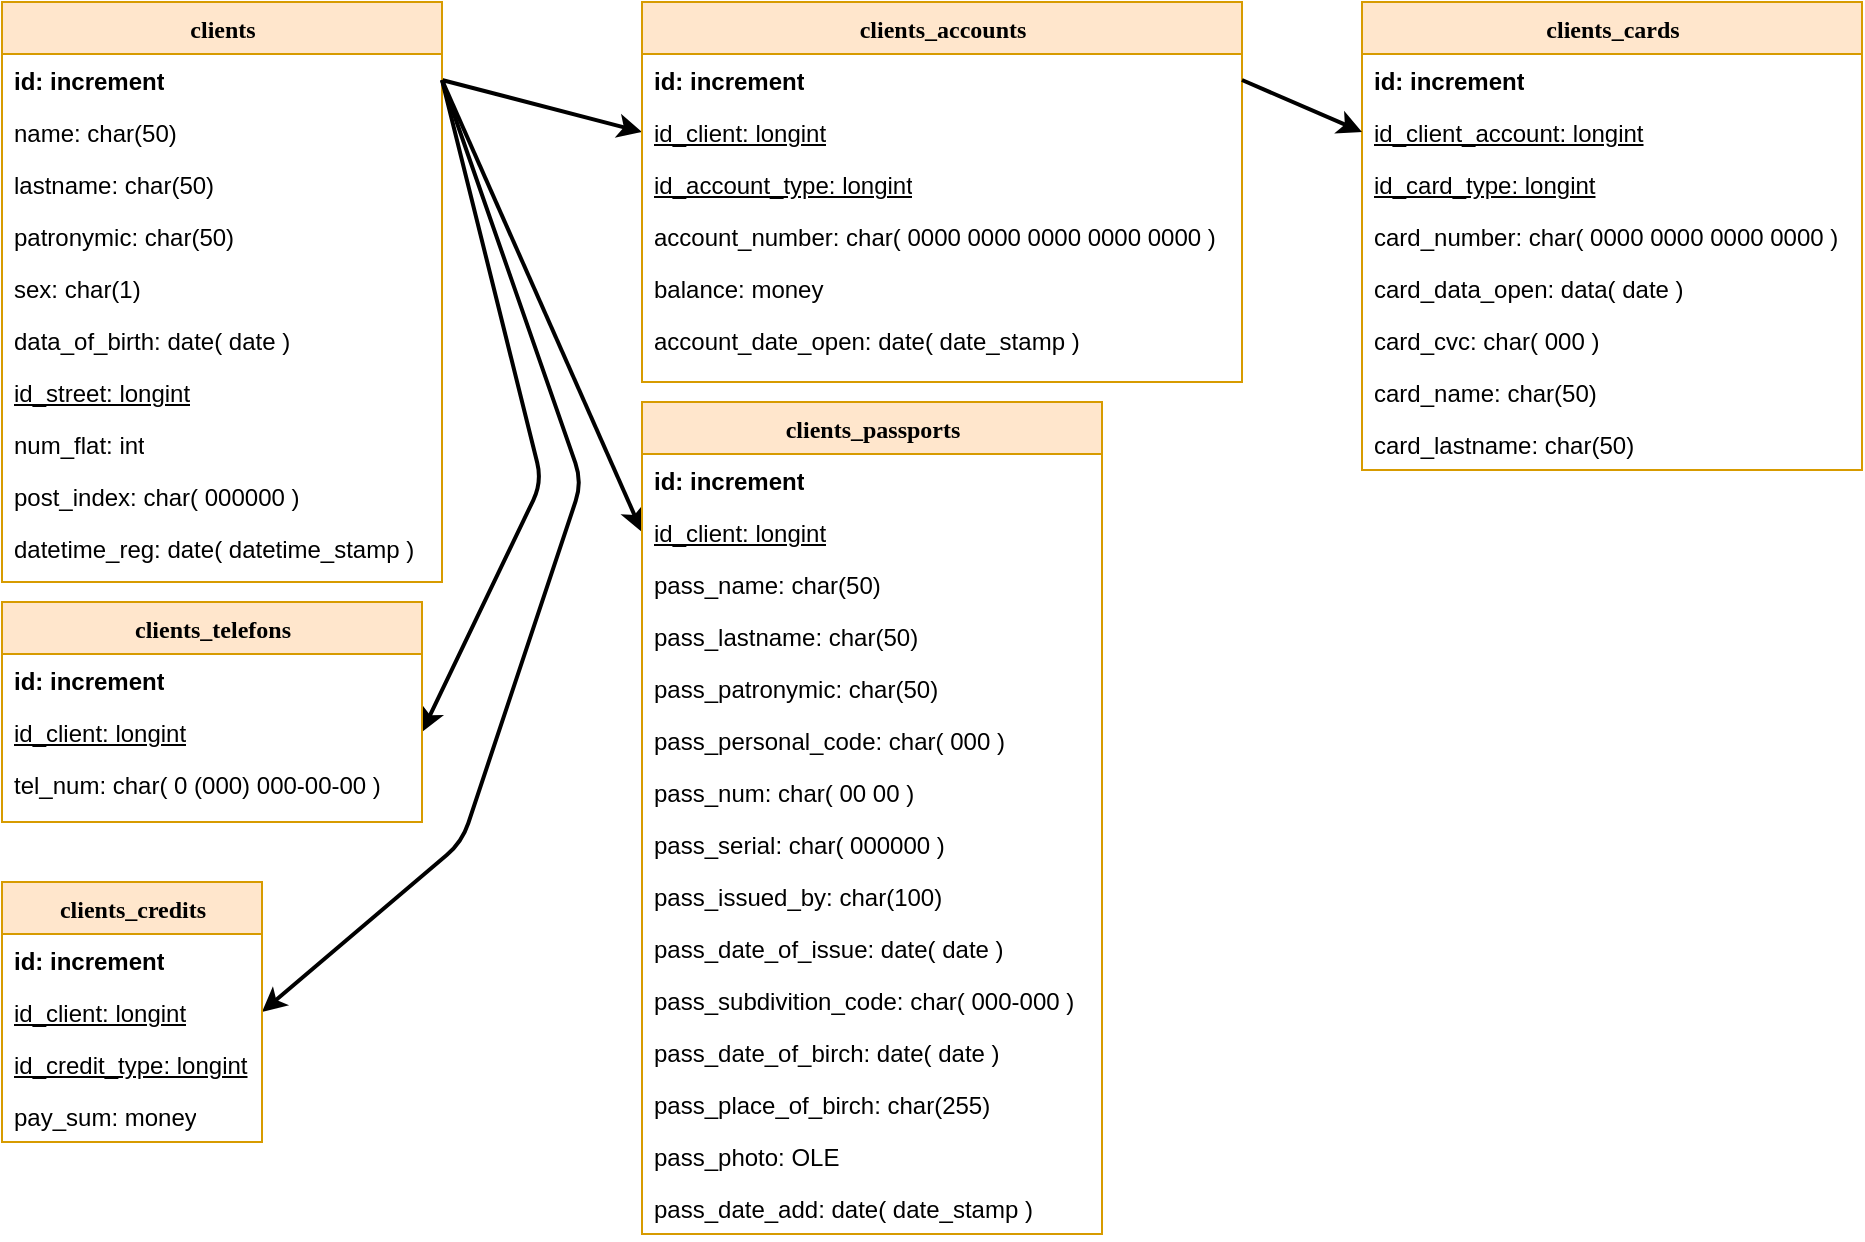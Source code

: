 <mxfile version="13.7.3" type="device" pages="5"><diagram id="i2OvS6gtvwAG95z-QkH_" name="Clients block"><mxGraphModel dx="1328" dy="807" grid="1" gridSize="10" guides="1" tooltips="1" connect="1" arrows="1" fold="0" page="1" pageScale="1" pageWidth="827" pageHeight="1169" math="0" shadow="0"><root><mxCell id="uik-xpx0CgJYkbAO3FMq-0"/><mxCell id="uik-xpx0CgJYkbAO3FMq-1" parent="uik-xpx0CgJYkbAO3FMq-0"/><mxCell id="dY3BEnkTr52ktAt-H2XV-0" value="" style="endArrow=classic;html=1;fontColor=#000000;entryX=0;entryY=0.5;entryDx=0;entryDy=0;exitX=1;exitY=0.5;exitDx=0;exitDy=0;labelBorderColor=none;spacing=2;strokeWidth=2;" edge="1" parent="uik-xpx0CgJYkbAO3FMq-1" source="uik-xpx0CgJYkbAO3FMq-40" target="uik-xpx0CgJYkbAO3FMq-4"><mxGeometry width="50" height="50" relative="1" as="geometry"><mxPoint x="-180" y="340" as="sourcePoint"/><mxPoint x="-130" y="290" as="targetPoint"/></mxGeometry></mxCell><mxCell id="dY3BEnkTr52ktAt-H2XV-1" value="" style="endArrow=classic;html=1;strokeWidth=2;fontColor=#000000;entryX=0;entryY=0.5;entryDx=0;entryDy=0;exitX=1;exitY=0.5;exitDx=0;exitDy=0;rounded=1;" edge="1" parent="uik-xpx0CgJYkbAO3FMq-1" source="uik-xpx0CgJYkbAO3FMq-40" target="uik-xpx0CgJYkbAO3FMq-20"><mxGeometry width="50" height="50" relative="1" as="geometry"><mxPoint x="-210" y="370" as="sourcePoint"/><mxPoint x="-160" y="320" as="targetPoint"/></mxGeometry></mxCell><mxCell id="uik-xpx0CgJYkbAO3FMq-39" value="clients" style="swimlane;html=1;fontStyle=1;align=center;verticalAlign=top;childLayout=stackLayout;horizontal=1;startSize=26;horizontalStack=0;resizeParent=1;resizeLast=0;collapsible=1;marginBottom=0;swimlaneFillColor=#ffffff;rounded=0;shadow=0;comic=0;labelBackgroundColor=none;strokeWidth=1;fontFamily=Verdana;fontSize=12;strokeColor=#d79b00;fillColor=#ffe6cc;fontColor=#000000;" vertex="1" parent="uik-xpx0CgJYkbAO3FMq-1"><mxGeometry x="40" y="40" width="220" height="290" as="geometry"><mxRectangle x="-150" y="40" width="100" height="26" as="alternateBounds"/></mxGeometry></mxCell><mxCell id="uik-xpx0CgJYkbAO3FMq-40" value="id: increment" style="text;html=1;strokeColor=none;fillColor=none;align=left;verticalAlign=top;spacingLeft=4;spacingRight=4;whiteSpace=wrap;overflow=hidden;rotatable=0;points=[[0,0.5],[1,0.5]];portConstraint=eastwest;fontStyle=1;fontColor=#000000;" vertex="1" parent="uik-xpx0CgJYkbAO3FMq-39"><mxGeometry y="26" width="220" height="26" as="geometry"/></mxCell><mxCell id="uik-xpx0CgJYkbAO3FMq-41" value="name: char(50)" style="text;html=1;strokeColor=none;fillColor=none;align=left;verticalAlign=top;spacingLeft=4;spacingRight=4;whiteSpace=wrap;overflow=hidden;rotatable=0;points=[[0,0.5],[1,0.5]];portConstraint=eastwest;fontColor=#000000;" vertex="1" parent="uik-xpx0CgJYkbAO3FMq-39"><mxGeometry y="52" width="220" height="26" as="geometry"/></mxCell><mxCell id="uik-xpx0CgJYkbAO3FMq-42" value="lastname: char(50)" style="text;html=1;strokeColor=none;fillColor=none;align=left;verticalAlign=top;spacingLeft=4;spacingRight=4;whiteSpace=wrap;overflow=hidden;rotatable=0;points=[[0,0.5],[1,0.5]];portConstraint=eastwest;fontColor=#000000;" vertex="1" parent="uik-xpx0CgJYkbAO3FMq-39"><mxGeometry y="78" width="220" height="26" as="geometry"/></mxCell><mxCell id="uik-xpx0CgJYkbAO3FMq-43" value="patronymic: char(50)" style="text;html=1;strokeColor=none;fillColor=none;align=left;verticalAlign=top;spacingLeft=4;spacingRight=4;whiteSpace=wrap;overflow=hidden;rotatable=0;points=[[0,0.5],[1,0.5]];portConstraint=eastwest;fontColor=#000000;" vertex="1" parent="uik-xpx0CgJYkbAO3FMq-39"><mxGeometry y="104" width="220" height="26" as="geometry"/></mxCell><mxCell id="uik-xpx0CgJYkbAO3FMq-44" value="sex: char(1)" style="text;html=1;strokeColor=none;fillColor=none;align=left;verticalAlign=top;spacingLeft=4;spacingRight=4;whiteSpace=wrap;overflow=hidden;rotatable=0;points=[[0,0.5],[1,0.5]];portConstraint=eastwest;fontColor=#000000;" vertex="1" parent="uik-xpx0CgJYkbAO3FMq-39"><mxGeometry y="130" width="220" height="26" as="geometry"/></mxCell><mxCell id="uik-xpx0CgJYkbAO3FMq-45" value="data_of_birth: date( date )" style="text;html=1;strokeColor=none;fillColor=none;align=left;verticalAlign=top;spacingLeft=4;spacingRight=4;whiteSpace=wrap;overflow=hidden;rotatable=0;points=[[0,0.5],[1,0.5]];portConstraint=eastwest;fontColor=#000000;" vertex="1" parent="uik-xpx0CgJYkbAO3FMq-39"><mxGeometry y="156" width="220" height="26" as="geometry"/></mxCell><mxCell id="uik-xpx0CgJYkbAO3FMq-46" value="id_street: longint" style="text;html=1;strokeColor=none;fillColor=none;align=left;verticalAlign=top;spacingLeft=4;spacingRight=4;whiteSpace=wrap;overflow=hidden;rotatable=0;points=[[0,0.5],[1,0.5]];portConstraint=eastwest;fontStyle=4;fontColor=#000000;" vertex="1" parent="uik-xpx0CgJYkbAO3FMq-39"><mxGeometry y="182" width="220" height="26" as="geometry"/></mxCell><mxCell id="uik-xpx0CgJYkbAO3FMq-47" value="num_flat: int" style="text;html=1;strokeColor=none;fillColor=none;align=left;verticalAlign=top;spacingLeft=4;spacingRight=4;whiteSpace=wrap;overflow=hidden;rotatable=0;points=[[0,0.5],[1,0.5]];portConstraint=eastwest;fontColor=#000000;" vertex="1" parent="uik-xpx0CgJYkbAO3FMq-39"><mxGeometry y="208" width="220" height="26" as="geometry"/></mxCell><mxCell id="uik-xpx0CgJYkbAO3FMq-48" value="post_index: char( 000000 )" style="text;html=1;strokeColor=none;fillColor=none;align=left;verticalAlign=top;spacingLeft=4;spacingRight=4;whiteSpace=wrap;overflow=hidden;rotatable=0;points=[[0,0.5],[1,0.5]];portConstraint=eastwest;fontColor=#000000;" vertex="1" parent="uik-xpx0CgJYkbAO3FMq-39"><mxGeometry y="234" width="220" height="26" as="geometry"/></mxCell><mxCell id="uik-xpx0CgJYkbAO3FMq-49" value="datetime_reg: date( datetime_stamp )" style="text;html=1;strokeColor=none;fillColor=none;align=left;verticalAlign=top;spacingLeft=4;spacingRight=4;whiteSpace=wrap;overflow=hidden;rotatable=0;points=[[0,0.5],[1,0.5]];portConstraint=eastwest;fontColor=#000000;" vertex="1" parent="uik-xpx0CgJYkbAO3FMq-39"><mxGeometry y="260" width="220" height="30" as="geometry"/></mxCell><mxCell id="dY3BEnkTr52ktAt-H2XV-2" value="" style="endArrow=classic;html=1;strokeWidth=2;fontColor=#000000;entryX=1;entryY=0.5;entryDx=0;entryDy=0;exitX=1;exitY=0.5;exitDx=0;exitDy=0;rounded=1;" edge="1" parent="uik-xpx0CgJYkbAO3FMq-1" source="uik-xpx0CgJYkbAO3FMq-40" target="uik-xpx0CgJYkbAO3FMq-36"><mxGeometry width="50" height="50" relative="1" as="geometry"><mxPoint x="270" y="89" as="sourcePoint"/><mxPoint x="490" y="315" as="targetPoint"/><Array as="points"><mxPoint x="330" y="280"/><mxPoint x="270" y="460"/></Array></mxGeometry></mxCell><mxCell id="dY3BEnkTr52ktAt-H2XV-3" value="" style="endArrow=classic;html=1;strokeWidth=2;fontColor=#000000;entryX=1;entryY=0.5;entryDx=0;entryDy=0;exitX=1;exitY=0.5;exitDx=0;exitDy=0;rounded=1;" edge="1" parent="uik-xpx0CgJYkbAO3FMq-1" source="uik-xpx0CgJYkbAO3FMq-40" target="uik-xpx0CgJYkbAO3FMq-52"><mxGeometry width="50" height="50" relative="1" as="geometry"><mxPoint x="270" y="89" as="sourcePoint"/><mxPoint x="490" y="755" as="targetPoint"/><Array as="points"><mxPoint x="310" y="280"/></Array></mxGeometry></mxCell><mxCell id="uik-xpx0CgJYkbAO3FMq-50" value="clients_telefons" style="swimlane;html=1;fontStyle=1;align=center;verticalAlign=top;childLayout=stackLayout;horizontal=1;startSize=26;horizontalStack=0;resizeParent=1;resizeLast=0;collapsible=1;marginBottom=0;swimlaneFillColor=#ffffff;rounded=0;shadow=0;comic=0;labelBackgroundColor=none;strokeWidth=1;fillColor=#ffe6cc;fontFamily=Verdana;fontSize=12;strokeColor=#d79b00;fontColor=#000000;" vertex="1" parent="uik-xpx0CgJYkbAO3FMq-1"><mxGeometry x="40" y="340" width="210" height="110" as="geometry"><mxRectangle x="-150" y="40" width="100" height="26" as="alternateBounds"/></mxGeometry></mxCell><mxCell id="uik-xpx0CgJYkbAO3FMq-51" value="id: increment" style="text;html=1;strokeColor=none;fillColor=none;align=left;verticalAlign=top;spacingLeft=4;spacingRight=4;whiteSpace=wrap;overflow=hidden;rotatable=0;points=[[0,0.5],[1,0.5]];portConstraint=eastwest;fontStyle=1;fontColor=#000000;" vertex="1" parent="uik-xpx0CgJYkbAO3FMq-50"><mxGeometry y="26" width="210" height="26" as="geometry"/></mxCell><mxCell id="uik-xpx0CgJYkbAO3FMq-52" value="id_client: longint" style="text;html=1;strokeColor=none;fillColor=none;align=left;verticalAlign=top;spacingLeft=4;spacingRight=4;whiteSpace=wrap;overflow=hidden;rotatable=0;points=[[0,0.5],[1,0.5]];portConstraint=eastwest;fontStyle=4;fontColor=#000000;" vertex="1" parent="uik-xpx0CgJYkbAO3FMq-50"><mxGeometry y="52" width="210" height="26" as="geometry"/></mxCell><mxCell id="uik-xpx0CgJYkbAO3FMq-53" value="tel_num: char( 0 (000) 000-00-00 )" style="text;html=1;strokeColor=none;fillColor=none;align=left;verticalAlign=top;spacingLeft=4;spacingRight=4;whiteSpace=wrap;overflow=hidden;rotatable=0;points=[[0,0.5],[1,0.5]];portConstraint=eastwest;fontColor=#000000;" vertex="1" parent="uik-xpx0CgJYkbAO3FMq-50"><mxGeometry y="78" width="210" height="26" as="geometry"/></mxCell><mxCell id="uik-xpx0CgJYkbAO3FMq-34" value="clients_credits" style="swimlane;html=1;fontStyle=1;align=center;verticalAlign=top;childLayout=stackLayout;horizontal=1;startSize=26;horizontalStack=0;resizeParent=1;resizeLast=0;collapsible=1;marginBottom=0;swimlaneFillColor=#ffffff;rounded=0;shadow=0;comic=0;labelBackgroundColor=none;strokeWidth=1;fillColor=#ffe6cc;fontFamily=Verdana;fontSize=12;strokeColor=#d79b00;fontColor=#000000;" vertex="1" parent="uik-xpx0CgJYkbAO3FMq-1"><mxGeometry x="40" y="480" width="130" height="130" as="geometry"><mxRectangle x="-150" y="40" width="100" height="26" as="alternateBounds"/></mxGeometry></mxCell><mxCell id="uik-xpx0CgJYkbAO3FMq-35" value="id: increment" style="text;html=1;strokeColor=none;fillColor=none;align=left;verticalAlign=top;spacingLeft=4;spacingRight=4;whiteSpace=wrap;overflow=hidden;rotatable=0;points=[[0,0.5],[1,0.5]];portConstraint=eastwest;fontStyle=1;fontColor=#000000;" vertex="1" parent="uik-xpx0CgJYkbAO3FMq-34"><mxGeometry y="26" width="130" height="26" as="geometry"/></mxCell><mxCell id="uik-xpx0CgJYkbAO3FMq-36" value="id_client: longint" style="text;html=1;strokeColor=none;fillColor=none;align=left;verticalAlign=top;spacingLeft=4;spacingRight=4;whiteSpace=wrap;overflow=hidden;rotatable=0;points=[[0,0.5],[1,0.5]];portConstraint=eastwest;fontStyle=4;fontColor=#000000;" vertex="1" parent="uik-xpx0CgJYkbAO3FMq-34"><mxGeometry y="52" width="130" height="26" as="geometry"/></mxCell><mxCell id="uik-xpx0CgJYkbAO3FMq-37" value="id_credit_type: longint" style="text;html=1;strokeColor=none;fillColor=none;align=left;verticalAlign=top;spacingLeft=4;spacingRight=4;whiteSpace=wrap;overflow=hidden;rotatable=0;points=[[0,0.5],[1,0.5]];portConstraint=eastwest;fontStyle=4;fontColor=#000000;" vertex="1" parent="uik-xpx0CgJYkbAO3FMq-34"><mxGeometry y="78" width="130" height="26" as="geometry"/></mxCell><mxCell id="uik-xpx0CgJYkbAO3FMq-38" value="pay_sum: money" style="text;html=1;strokeColor=none;fillColor=none;align=left;verticalAlign=top;spacingLeft=4;spacingRight=4;whiteSpace=wrap;overflow=hidden;rotatable=0;points=[[0,0.5],[1,0.5]];portConstraint=eastwest;fontColor=#000000;" vertex="1" parent="uik-xpx0CgJYkbAO3FMq-34"><mxGeometry y="104" width="130" height="26" as="geometry"/></mxCell><mxCell id="uik-xpx0CgJYkbAO3FMq-18" value="clients_passports" style="swimlane;html=1;fontStyle=1;align=center;verticalAlign=top;childLayout=stackLayout;horizontal=1;startSize=26;horizontalStack=0;resizeParent=1;resizeLast=0;collapsible=1;marginBottom=0;swimlaneFillColor=#ffffff;rounded=0;shadow=0;comic=0;labelBackgroundColor=none;strokeWidth=1;fillColor=#ffe6cc;fontFamily=Verdana;fontSize=12;strokeColor=#d79b00;fontColor=#000000;" vertex="1" parent="uik-xpx0CgJYkbAO3FMq-1"><mxGeometry x="360" y="240" width="230" height="416" as="geometry"><mxRectangle x="-150" y="40" width="100" height="26" as="alternateBounds"/></mxGeometry></mxCell><mxCell id="uik-xpx0CgJYkbAO3FMq-19" value="id: increment" style="text;html=1;strokeColor=none;fillColor=none;align=left;verticalAlign=top;spacingLeft=4;spacingRight=4;whiteSpace=wrap;overflow=hidden;rotatable=0;points=[[0,0.5],[1,0.5]];portConstraint=eastwest;fontStyle=1;fontColor=#000000;" vertex="1" parent="uik-xpx0CgJYkbAO3FMq-18"><mxGeometry y="26" width="230" height="26" as="geometry"/></mxCell><mxCell id="uik-xpx0CgJYkbAO3FMq-20" value="id_client: longint" style="text;html=1;strokeColor=none;fillColor=none;align=left;verticalAlign=top;spacingLeft=4;spacingRight=4;whiteSpace=wrap;overflow=hidden;rotatable=0;points=[[0,0.5],[1,0.5]];portConstraint=eastwest;fontStyle=4;fontColor=#000000;" vertex="1" parent="uik-xpx0CgJYkbAO3FMq-18"><mxGeometry y="52" width="230" height="26" as="geometry"/></mxCell><mxCell id="uik-xpx0CgJYkbAO3FMq-21" value="pass_name: char(50)" style="text;html=1;strokeColor=none;fillColor=none;align=left;verticalAlign=top;spacingLeft=4;spacingRight=4;whiteSpace=wrap;overflow=hidden;rotatable=0;points=[[0,0.5],[1,0.5]];portConstraint=eastwest;fontColor=#000000;" vertex="1" parent="uik-xpx0CgJYkbAO3FMq-18"><mxGeometry y="78" width="230" height="26" as="geometry"/></mxCell><mxCell id="uik-xpx0CgJYkbAO3FMq-22" value="pass_lastname: char(50)" style="text;html=1;strokeColor=none;fillColor=none;align=left;verticalAlign=top;spacingLeft=4;spacingRight=4;whiteSpace=wrap;overflow=hidden;rotatable=0;points=[[0,0.5],[1,0.5]];portConstraint=eastwest;fontColor=#000000;" vertex="1" parent="uik-xpx0CgJYkbAO3FMq-18"><mxGeometry y="104" width="230" height="26" as="geometry"/></mxCell><mxCell id="uik-xpx0CgJYkbAO3FMq-23" value="pass_patronymic: char(50)" style="text;html=1;strokeColor=none;fillColor=none;align=left;verticalAlign=top;spacingLeft=4;spacingRight=4;whiteSpace=wrap;overflow=hidden;rotatable=0;points=[[0,0.5],[1,0.5]];portConstraint=eastwest;fontColor=#000000;" vertex="1" parent="uik-xpx0CgJYkbAO3FMq-18"><mxGeometry y="130" width="230" height="26" as="geometry"/></mxCell><mxCell id="uik-xpx0CgJYkbAO3FMq-24" value="pass_personal_code: char( 000 )" style="text;html=1;strokeColor=none;fillColor=none;align=left;verticalAlign=top;spacingLeft=4;spacingRight=4;whiteSpace=wrap;overflow=hidden;rotatable=0;points=[[0,0.5],[1,0.5]];portConstraint=eastwest;fontColor=#000000;" vertex="1" parent="uik-xpx0CgJYkbAO3FMq-18"><mxGeometry y="156" width="230" height="26" as="geometry"/></mxCell><mxCell id="uik-xpx0CgJYkbAO3FMq-25" value="pass_num: char( 00 00 )" style="text;html=1;strokeColor=none;fillColor=none;align=left;verticalAlign=top;spacingLeft=4;spacingRight=4;whiteSpace=wrap;overflow=hidden;rotatable=0;points=[[0,0.5],[1,0.5]];portConstraint=eastwest;fontColor=#000000;" vertex="1" parent="uik-xpx0CgJYkbAO3FMq-18"><mxGeometry y="182" width="230" height="26" as="geometry"/></mxCell><mxCell id="uik-xpx0CgJYkbAO3FMq-26" value="pass_serial: char( 000000 )" style="text;html=1;strokeColor=none;fillColor=none;align=left;verticalAlign=top;spacingLeft=4;spacingRight=4;whiteSpace=wrap;overflow=hidden;rotatable=0;points=[[0,0.5],[1,0.5]];portConstraint=eastwest;fontColor=#000000;" vertex="1" parent="uik-xpx0CgJYkbAO3FMq-18"><mxGeometry y="208" width="230" height="26" as="geometry"/></mxCell><mxCell id="uik-xpx0CgJYkbAO3FMq-27" value="pass_issued_by: char(100)" style="text;html=1;strokeColor=none;fillColor=none;align=left;verticalAlign=top;spacingLeft=4;spacingRight=4;whiteSpace=wrap;overflow=hidden;rotatable=0;points=[[0,0.5],[1,0.5]];portConstraint=eastwest;fontColor=#000000;" vertex="1" parent="uik-xpx0CgJYkbAO3FMq-18"><mxGeometry y="234" width="230" height="26" as="geometry"/></mxCell><mxCell id="uik-xpx0CgJYkbAO3FMq-28" value="&lt;div&gt;pass_date_of_issue: date( date )&lt;/div&gt;&lt;div&gt;&lt;br&gt;&lt;/div&gt;" style="text;html=1;strokeColor=none;fillColor=none;align=left;verticalAlign=top;spacingLeft=4;spacingRight=4;whiteSpace=wrap;overflow=hidden;rotatable=0;points=[[0,0.5],[1,0.5]];portConstraint=eastwest;fontColor=#000000;" vertex="1" parent="uik-xpx0CgJYkbAO3FMq-18"><mxGeometry y="260" width="230" height="26" as="geometry"/></mxCell><mxCell id="uik-xpx0CgJYkbAO3FMq-29" value="&lt;div&gt;pass_subdivition_code: char( 000-000 )&lt;/div&gt;&lt;div&gt;&lt;br&gt;&lt;/div&gt;" style="text;html=1;strokeColor=none;fillColor=none;align=left;verticalAlign=top;spacingLeft=4;spacingRight=4;whiteSpace=wrap;overflow=hidden;rotatable=0;points=[[0,0.5],[1,0.5]];portConstraint=eastwest;fontColor=#000000;" vertex="1" parent="uik-xpx0CgJYkbAO3FMq-18"><mxGeometry y="286" width="230" height="26" as="geometry"/></mxCell><mxCell id="uik-xpx0CgJYkbAO3FMq-30" value="&lt;div&gt;pass_date_of_birch: date( date )&lt;/div&gt;&lt;div&gt;&lt;br&gt;&lt;/div&gt;" style="text;html=1;strokeColor=none;fillColor=none;align=left;verticalAlign=top;spacingLeft=4;spacingRight=4;whiteSpace=wrap;overflow=hidden;rotatable=0;points=[[0,0.5],[1,0.5]];portConstraint=eastwest;fontColor=#000000;" vertex="1" parent="uik-xpx0CgJYkbAO3FMq-18"><mxGeometry y="312" width="230" height="26" as="geometry"/></mxCell><mxCell id="uik-xpx0CgJYkbAO3FMq-31" value="&lt;div&gt;pass_place_of_birch: char(255)&lt;/div&gt;&lt;div&gt;&lt;br&gt;&lt;/div&gt;" style="text;html=1;strokeColor=none;fillColor=none;align=left;verticalAlign=top;spacingLeft=4;spacingRight=4;whiteSpace=wrap;overflow=hidden;rotatable=0;points=[[0,0.5],[1,0.5]];portConstraint=eastwest;fontColor=#000000;" vertex="1" parent="uik-xpx0CgJYkbAO3FMq-18"><mxGeometry y="338" width="230" height="26" as="geometry"/></mxCell><mxCell id="uik-xpx0CgJYkbAO3FMq-32" value="&lt;div&gt;&lt;div&gt;pass_photo: OLE&lt;/div&gt;&lt;/div&gt;&lt;div&gt;&lt;br&gt;&lt;/div&gt;" style="text;html=1;strokeColor=none;fillColor=none;align=left;verticalAlign=top;spacingLeft=4;spacingRight=4;whiteSpace=wrap;overflow=hidden;rotatable=0;points=[[0,0.5],[1,0.5]];portConstraint=eastwest;fontColor=#000000;" vertex="1" parent="uik-xpx0CgJYkbAO3FMq-18"><mxGeometry y="364" width="230" height="26" as="geometry"/></mxCell><mxCell id="uik-xpx0CgJYkbAO3FMq-33" value="&lt;div&gt;pass_date_add: date( date_stamp )&lt;br&gt;&lt;/div&gt;" style="text;html=1;strokeColor=none;fillColor=none;align=left;verticalAlign=top;spacingLeft=4;spacingRight=4;whiteSpace=wrap;overflow=hidden;rotatable=0;points=[[0,0.5],[1,0.5]];portConstraint=eastwest;fontColor=#000000;" vertex="1" parent="uik-xpx0CgJYkbAO3FMq-18"><mxGeometry y="390" width="230" height="26" as="geometry"/></mxCell><mxCell id="uik-xpx0CgJYkbAO3FMq-2" value="clients_accounts" style="swimlane;html=1;fontStyle=1;align=center;verticalAlign=top;childLayout=stackLayout;horizontal=1;startSize=26;horizontalStack=0;resizeParent=1;resizeLast=0;collapsible=1;marginBottom=0;swimlaneFillColor=#ffffff;rounded=0;shadow=0;comic=0;labelBackgroundColor=none;strokeWidth=1;fillColor=#ffe6cc;fontFamily=Verdana;fontSize=12;strokeColor=#d79b00;fontColor=#000000;" vertex="1" parent="uik-xpx0CgJYkbAO3FMq-1"><mxGeometry x="360" y="40" width="300" height="190" as="geometry"><mxRectangle x="-150" y="40" width="100" height="26" as="alternateBounds"/></mxGeometry></mxCell><mxCell id="uik-xpx0CgJYkbAO3FMq-3" value="id: increment" style="text;html=1;strokeColor=none;fillColor=none;align=left;verticalAlign=top;spacingLeft=4;spacingRight=4;whiteSpace=wrap;overflow=hidden;rotatable=0;points=[[0,0.5],[1,0.5]];portConstraint=eastwest;fontStyle=1;fontColor=#000000;" vertex="1" parent="uik-xpx0CgJYkbAO3FMq-2"><mxGeometry y="26" width="300" height="26" as="geometry"/></mxCell><mxCell id="uik-xpx0CgJYkbAO3FMq-4" value="id_client: longint" style="text;html=1;strokeColor=none;fillColor=none;align=left;verticalAlign=top;spacingLeft=4;spacingRight=4;whiteSpace=wrap;overflow=hidden;rotatable=0;points=[[0,0.5],[1,0.5]];portConstraint=eastwest;fontStyle=4;fontColor=#000000;" vertex="1" parent="uik-xpx0CgJYkbAO3FMq-2"><mxGeometry y="52" width="300" height="26" as="geometry"/></mxCell><mxCell id="uik-xpx0CgJYkbAO3FMq-5" value="id_account_type: longint" style="text;html=1;strokeColor=none;fillColor=none;align=left;verticalAlign=top;spacingLeft=4;spacingRight=4;whiteSpace=wrap;overflow=hidden;rotatable=0;points=[[0,0.5],[1,0.5]];portConstraint=eastwest;fontStyle=4;fontColor=#000000;" vertex="1" parent="uik-xpx0CgJYkbAO3FMq-2"><mxGeometry y="78" width="300" height="26" as="geometry"/></mxCell><mxCell id="uik-xpx0CgJYkbAO3FMq-6" value="account_number: char( 0000 0000 0000 0000 0000 )" style="text;html=1;strokeColor=none;fillColor=none;align=left;verticalAlign=top;spacingLeft=4;spacingRight=4;whiteSpace=wrap;overflow=hidden;rotatable=0;points=[[0,0.5],[1,0.5]];portConstraint=eastwest;fontColor=#000000;" vertex="1" parent="uik-xpx0CgJYkbAO3FMq-2"><mxGeometry y="104" width="300" height="26" as="geometry"/></mxCell><mxCell id="uik-xpx0CgJYkbAO3FMq-7" value="balance: money" style="text;html=1;strokeColor=none;fillColor=none;align=left;verticalAlign=top;spacingLeft=4;spacingRight=4;whiteSpace=wrap;overflow=hidden;rotatable=0;points=[[0,0.5],[1,0.5]];portConstraint=eastwest;fontColor=#000000;" vertex="1" parent="uik-xpx0CgJYkbAO3FMq-2"><mxGeometry y="130" width="300" height="26" as="geometry"/></mxCell><mxCell id="uik-xpx0CgJYkbAO3FMq-8" value="account_date_open: date( date_stamp )" style="text;html=1;strokeColor=none;fillColor=none;align=left;verticalAlign=top;spacingLeft=4;spacingRight=4;whiteSpace=wrap;overflow=hidden;rotatable=0;points=[[0,0.5],[1,0.5]];portConstraint=eastwest;fontColor=#000000;" vertex="1" parent="uik-xpx0CgJYkbAO3FMq-2"><mxGeometry y="156" width="300" height="26" as="geometry"/></mxCell><mxCell id="uik-xpx0CgJYkbAO3FMq-9" value="clients_cards" style="swimlane;html=1;fontStyle=1;align=center;verticalAlign=top;childLayout=stackLayout;horizontal=1;startSize=26;horizontalStack=0;resizeParent=1;resizeLast=0;collapsible=1;marginBottom=0;swimlaneFillColor=#ffffff;rounded=0;shadow=0;comic=0;labelBackgroundColor=none;strokeWidth=1;fillColor=#ffe6cc;fontFamily=Verdana;fontSize=12;strokeColor=#d79b00;fontColor=#000000;" vertex="1" parent="uik-xpx0CgJYkbAO3FMq-1"><mxGeometry x="720" y="40" width="250" height="234" as="geometry"><mxRectangle x="-150" y="40" width="100" height="26" as="alternateBounds"/></mxGeometry></mxCell><mxCell id="uik-xpx0CgJYkbAO3FMq-10" value="id: increment" style="text;html=1;strokeColor=none;fillColor=none;align=left;verticalAlign=top;spacingLeft=4;spacingRight=4;whiteSpace=wrap;overflow=hidden;rotatable=0;points=[[0,0.5],[1,0.5]];portConstraint=eastwest;fontStyle=1;fontColor=#000000;" vertex="1" parent="uik-xpx0CgJYkbAO3FMq-9"><mxGeometry y="26" width="250" height="26" as="geometry"/></mxCell><mxCell id="uik-xpx0CgJYkbAO3FMq-11" value="id_client_account: longint" style="text;html=1;strokeColor=none;fillColor=none;align=left;verticalAlign=top;spacingLeft=4;spacingRight=4;whiteSpace=wrap;overflow=hidden;rotatable=0;points=[[0,0.5],[1,0.5]];portConstraint=eastwest;fontStyle=4;fontColor=#000000;" vertex="1" parent="uik-xpx0CgJYkbAO3FMq-9"><mxGeometry y="52" width="250" height="26" as="geometry"/></mxCell><mxCell id="uik-xpx0CgJYkbAO3FMq-12" value="id_card_type: longint" style="text;html=1;strokeColor=none;fillColor=none;align=left;verticalAlign=top;spacingLeft=4;spacingRight=4;whiteSpace=wrap;overflow=hidden;rotatable=0;points=[[0,0.5],[1,0.5]];portConstraint=eastwest;fontStyle=4;fontColor=#000000;" vertex="1" parent="uik-xpx0CgJYkbAO3FMq-9"><mxGeometry y="78" width="250" height="26" as="geometry"/></mxCell><mxCell id="uik-xpx0CgJYkbAO3FMq-13" value="card_number: char( 0000 0000 0000 0000 )" style="text;html=1;strokeColor=none;fillColor=none;align=left;verticalAlign=top;spacingLeft=4;spacingRight=4;whiteSpace=wrap;overflow=hidden;rotatable=0;points=[[0,0.5],[1,0.5]];portConstraint=eastwest;fontColor=#000000;" vertex="1" parent="uik-xpx0CgJYkbAO3FMq-9"><mxGeometry y="104" width="250" height="26" as="geometry"/></mxCell><mxCell id="uik-xpx0CgJYkbAO3FMq-14" value="card_data_open: data( date )" style="text;html=1;strokeColor=none;fillColor=none;align=left;verticalAlign=top;spacingLeft=4;spacingRight=4;whiteSpace=wrap;overflow=hidden;rotatable=0;points=[[0,0.5],[1,0.5]];portConstraint=eastwest;fontColor=#000000;" vertex="1" parent="uik-xpx0CgJYkbAO3FMq-9"><mxGeometry y="130" width="250" height="26" as="geometry"/></mxCell><mxCell id="uik-xpx0CgJYkbAO3FMq-15" value="card_cvc: char( 000 )" style="text;html=1;strokeColor=none;fillColor=none;align=left;verticalAlign=top;spacingLeft=4;spacingRight=4;whiteSpace=wrap;overflow=hidden;rotatable=0;points=[[0,0.5],[1,0.5]];portConstraint=eastwest;fontColor=#000000;" vertex="1" parent="uik-xpx0CgJYkbAO3FMq-9"><mxGeometry y="156" width="250" height="26" as="geometry"/></mxCell><mxCell id="uik-xpx0CgJYkbAO3FMq-16" value="card_name: char(50)" style="text;html=1;strokeColor=none;fillColor=none;align=left;verticalAlign=top;spacingLeft=4;spacingRight=4;whiteSpace=wrap;overflow=hidden;rotatable=0;points=[[0,0.5],[1,0.5]];portConstraint=eastwest;fontColor=#000000;" vertex="1" parent="uik-xpx0CgJYkbAO3FMq-9"><mxGeometry y="182" width="250" height="26" as="geometry"/></mxCell><mxCell id="uik-xpx0CgJYkbAO3FMq-17" value="card_lastname: char(50)" style="text;html=1;strokeColor=none;fillColor=none;align=left;verticalAlign=top;spacingLeft=4;spacingRight=4;whiteSpace=wrap;overflow=hidden;rotatable=0;points=[[0,0.5],[1,0.5]];portConstraint=eastwest;fontColor=#000000;" vertex="1" parent="uik-xpx0CgJYkbAO3FMq-9"><mxGeometry y="208" width="250" height="26" as="geometry"/></mxCell><mxCell id="dY3BEnkTr52ktAt-H2XV-5" value="" style="endArrow=classic;html=1;fontColor=#000000;entryX=0;entryY=0.5;entryDx=0;entryDy=0;exitX=1;exitY=0.5;exitDx=0;exitDy=0;labelBorderColor=none;spacing=2;strokeWidth=2;" edge="1" parent="uik-xpx0CgJYkbAO3FMq-1" source="uik-xpx0CgJYkbAO3FMq-3" target="uik-xpx0CgJYkbAO3FMq-11"><mxGeometry width="50" height="50" relative="1" as="geometry"><mxPoint x="740" y="382" as="sourcePoint"/><mxPoint x="840" y="408" as="targetPoint"/></mxGeometry></mxCell></root></mxGraphModel></diagram><diagram id="1OaVwGe-mmD6gp9uPVBN" name="Workers block"><mxGraphModel dx="1328" dy="807" grid="1" gridSize="10" guides="1" tooltips="1" connect="1" arrows="1" fold="1" page="1" pageScale="1" pageWidth="827" pageHeight="1169" math="0" shadow="0"><root><mxCell id="GBMU0FBt8gqFtfjEOCp8-0"/><mxCell id="GBMU0FBt8gqFtfjEOCp8-1" parent="GBMU0FBt8gqFtfjEOCp8-0"/><mxCell id="GBMU0FBt8gqFtfjEOCp8-2" value="workers" style="swimlane;html=1;fontStyle=1;align=center;verticalAlign=top;childLayout=stackLayout;horizontal=1;startSize=26;horizontalStack=0;resizeParent=1;resizeLast=0;collapsible=1;marginBottom=0;swimlaneFillColor=#ffffff;rounded=0;shadow=0;comic=0;labelBackgroundColor=none;strokeWidth=1;fillColor=#f8cecc;fontFamily=Verdana;fontSize=12;strokeColor=#b85450;fontColor=#000000;" parent="GBMU0FBt8gqFtfjEOCp8-1" vertex="1"><mxGeometry x="40" y="40" width="220" height="290" as="geometry"><mxRectangle x="-150" y="40" width="100" height="26" as="alternateBounds"/></mxGeometry></mxCell><mxCell id="GBMU0FBt8gqFtfjEOCp8-3" value="id: increment" style="text;html=1;strokeColor=none;fillColor=none;align=left;verticalAlign=top;spacingLeft=4;spacingRight=4;whiteSpace=wrap;overflow=hidden;rotatable=0;points=[[0,0.5],[1,0.5]];portConstraint=eastwest;fontStyle=1;fontColor=#000000;" parent="GBMU0FBt8gqFtfjEOCp8-2" vertex="1"><mxGeometry y="26" width="220" height="26" as="geometry"/></mxCell><mxCell id="GBMU0FBt8gqFtfjEOCp8-4" value="name: char(50)" style="text;html=1;strokeColor=none;fillColor=none;align=left;verticalAlign=top;spacingLeft=4;spacingRight=4;whiteSpace=wrap;overflow=hidden;rotatable=0;points=[[0,0.5],[1,0.5]];portConstraint=eastwest;fontColor=#000000;" parent="GBMU0FBt8gqFtfjEOCp8-2" vertex="1"><mxGeometry y="52" width="220" height="26" as="geometry"/></mxCell><mxCell id="GBMU0FBt8gqFtfjEOCp8-5" value="lastname: char(50)" style="text;html=1;strokeColor=none;fillColor=none;align=left;verticalAlign=top;spacingLeft=4;spacingRight=4;whiteSpace=wrap;overflow=hidden;rotatable=0;points=[[0,0.5],[1,0.5]];portConstraint=eastwest;fontColor=#000000;" parent="GBMU0FBt8gqFtfjEOCp8-2" vertex="1"><mxGeometry y="78" width="220" height="26" as="geometry"/></mxCell><mxCell id="GBMU0FBt8gqFtfjEOCp8-6" value="patronymic: char(50)" style="text;html=1;strokeColor=none;fillColor=none;align=left;verticalAlign=top;spacingLeft=4;spacingRight=4;whiteSpace=wrap;overflow=hidden;rotatable=0;points=[[0,0.5],[1,0.5]];portConstraint=eastwest;fontColor=#000000;" parent="GBMU0FBt8gqFtfjEOCp8-2" vertex="1"><mxGeometry y="104" width="220" height="26" as="geometry"/></mxCell><mxCell id="GBMU0FBt8gqFtfjEOCp8-7" value="sex: char(1)" style="text;html=1;strokeColor=none;fillColor=none;align=left;verticalAlign=top;spacingLeft=4;spacingRight=4;whiteSpace=wrap;overflow=hidden;rotatable=0;points=[[0,0.5],[1,0.5]];portConstraint=eastwest;fontColor=#000000;" parent="GBMU0FBt8gqFtfjEOCp8-2" vertex="1"><mxGeometry y="130" width="220" height="26" as="geometry"/></mxCell><mxCell id="GBMU0FBt8gqFtfjEOCp8-8" value="data_of_birth: date( date )" style="text;html=1;strokeColor=none;fillColor=none;align=left;verticalAlign=top;spacingLeft=4;spacingRight=4;whiteSpace=wrap;overflow=hidden;rotatable=0;points=[[0,0.5],[1,0.5]];portConstraint=eastwest;fontColor=#000000;" parent="GBMU0FBt8gqFtfjEOCp8-2" vertex="1"><mxGeometry y="156" width="220" height="26" as="geometry"/></mxCell><mxCell id="GBMU0FBt8gqFtfjEOCp8-9" value="id_street: longint" style="text;html=1;strokeColor=none;fillColor=none;align=left;verticalAlign=top;spacingLeft=4;spacingRight=4;whiteSpace=wrap;overflow=hidden;rotatable=0;points=[[0,0.5],[1,0.5]];portConstraint=eastwest;fontStyle=4;fontColor=#000000;" parent="GBMU0FBt8gqFtfjEOCp8-2" vertex="1"><mxGeometry y="182" width="220" height="26" as="geometry"/></mxCell><mxCell id="GBMU0FBt8gqFtfjEOCp8-10" value="num_flat: int" style="text;html=1;strokeColor=none;fillColor=none;align=left;verticalAlign=top;spacingLeft=4;spacingRight=4;whiteSpace=wrap;overflow=hidden;rotatable=0;points=[[0,0.5],[1,0.5]];portConstraint=eastwest;fontColor=#000000;" parent="GBMU0FBt8gqFtfjEOCp8-2" vertex="1"><mxGeometry y="208" width="220" height="26" as="geometry"/></mxCell><mxCell id="GBMU0FBt8gqFtfjEOCp8-11" value="post_index: char( 000000 )" style="text;html=1;strokeColor=none;fillColor=none;align=left;verticalAlign=top;spacingLeft=4;spacingRight=4;whiteSpace=wrap;overflow=hidden;rotatable=0;points=[[0,0.5],[1,0.5]];portConstraint=eastwest;fontColor=#000000;" parent="GBMU0FBt8gqFtfjEOCp8-2" vertex="1"><mxGeometry y="234" width="220" height="26" as="geometry"/></mxCell><mxCell id="GBMU0FBt8gqFtfjEOCp8-12" value="datetime_reg: date( datetime_stamp )" style="text;html=1;strokeColor=none;fillColor=none;align=left;verticalAlign=top;spacingLeft=4;spacingRight=4;whiteSpace=wrap;overflow=hidden;rotatable=0;points=[[0,0.5],[1,0.5]];portConstraint=eastwest;fontColor=#000000;" parent="GBMU0FBt8gqFtfjEOCp8-2" vertex="1"><mxGeometry y="260" width="220" height="30" as="geometry"/></mxCell><mxCell id="GBMU0FBt8gqFtfjEOCp8-17" value="workers_posts" style="swimlane;html=1;fontStyle=1;align=center;verticalAlign=top;childLayout=stackLayout;horizontal=1;startSize=26;horizontalStack=0;resizeParent=1;resizeLast=0;collapsible=1;marginBottom=0;swimlaneFillColor=#ffffff;rounded=0;shadow=0;comic=0;labelBackgroundColor=none;strokeWidth=1;fillColor=#f8cecc;fontFamily=Verdana;fontSize=12;strokeColor=#b85450;fontColor=#000000;" parent="GBMU0FBt8gqFtfjEOCp8-1" vertex="1"><mxGeometry x="360" y="40" width="210" height="110" as="geometry"><mxRectangle x="-150" y="40" width="100" height="26" as="alternateBounds"/></mxGeometry></mxCell><mxCell id="GBMU0FBt8gqFtfjEOCp8-18" value="id: increment" style="text;html=1;strokeColor=none;fillColor=none;align=left;verticalAlign=top;spacingLeft=4;spacingRight=4;whiteSpace=wrap;overflow=hidden;rotatable=0;points=[[0,0.5],[1,0.5]];portConstraint=eastwest;fontStyle=1;fontColor=#000000;" parent="GBMU0FBt8gqFtfjEOCp8-17" vertex="1"><mxGeometry y="26" width="210" height="26" as="geometry"/></mxCell><mxCell id="GBMU0FBt8gqFtfjEOCp8-19" value="id_worker: longint" style="text;html=1;strokeColor=none;fillColor=none;align=left;verticalAlign=top;spacingLeft=4;spacingRight=4;whiteSpace=wrap;overflow=hidden;rotatable=0;points=[[0,0.5],[1,0.5]];portConstraint=eastwest;fontStyle=4;fontColor=#000000;" parent="GBMU0FBt8gqFtfjEOCp8-17" vertex="1"><mxGeometry y="52" width="210" height="26" as="geometry"/></mxCell><mxCell id="GBMU0FBt8gqFtfjEOCp8-20" value="id_post: longint" style="text;html=1;strokeColor=none;fillColor=none;align=left;verticalAlign=top;spacingLeft=4;spacingRight=4;whiteSpace=wrap;overflow=hidden;rotatable=0;points=[[0,0.5],[1,0.5]];portConstraint=eastwest;fontColor=#000000;" parent="GBMU0FBt8gqFtfjEOCp8-17" vertex="1"><mxGeometry y="78" width="210" height="26" as="geometry"/></mxCell><mxCell id="GBMU0FBt8gqFtfjEOCp8-13" value="workers_otdels" style="swimlane;html=1;fontStyle=1;align=center;verticalAlign=top;childLayout=stackLayout;horizontal=1;startSize=26;horizontalStack=0;resizeParent=1;resizeLast=0;collapsible=1;marginBottom=0;swimlaneFillColor=#ffffff;rounded=0;shadow=0;comic=0;labelBackgroundColor=none;strokeWidth=1;fillColor=#f8cecc;fontFamily=Verdana;fontSize=12;strokeColor=#b85450;fontColor=#000000;" parent="GBMU0FBt8gqFtfjEOCp8-1" vertex="1"><mxGeometry x="360" y="160" width="210" height="110" as="geometry"><mxRectangle x="-150" y="40" width="100" height="26" as="alternateBounds"/></mxGeometry></mxCell><mxCell id="GBMU0FBt8gqFtfjEOCp8-14" value="id: increment" style="text;html=1;strokeColor=none;fillColor=none;align=left;verticalAlign=top;spacingLeft=4;spacingRight=4;whiteSpace=wrap;overflow=hidden;rotatable=0;points=[[0,0.5],[1,0.5]];portConstraint=eastwest;fontStyle=1;fontColor=#000000;" parent="GBMU0FBt8gqFtfjEOCp8-13" vertex="1"><mxGeometry y="26" width="210" height="26" as="geometry"/></mxCell><mxCell id="GBMU0FBt8gqFtfjEOCp8-15" value="id_worker: longint" style="text;html=1;strokeColor=none;fillColor=none;align=left;verticalAlign=top;spacingLeft=4;spacingRight=4;whiteSpace=wrap;overflow=hidden;rotatable=0;points=[[0,0.5],[1,0.5]];portConstraint=eastwest;fontStyle=4;fontColor=#000000;" parent="GBMU0FBt8gqFtfjEOCp8-13" vertex="1"><mxGeometry y="52" width="210" height="26" as="geometry"/></mxCell><mxCell id="GBMU0FBt8gqFtfjEOCp8-16" value="id_otdel: longint" style="text;html=1;strokeColor=none;fillColor=none;align=left;verticalAlign=top;spacingLeft=4;spacingRight=4;whiteSpace=wrap;overflow=hidden;rotatable=0;points=[[0,0.5],[1,0.5]];portConstraint=eastwest;fontColor=#000000;" parent="GBMU0FBt8gqFtfjEOCp8-13" vertex="1"><mxGeometry y="78" width="210" height="26" as="geometry"/></mxCell><mxCell id="YxIpYQBApy1NQPR_KKMQ-0" value="" style="endArrow=classic;html=1;fontColor=#000000;entryX=0;entryY=0.5;entryDx=0;entryDy=0;exitX=1;exitY=0.5;exitDx=0;exitDy=0;labelBorderColor=none;spacing=2;strokeWidth=2;" edge="1" parent="GBMU0FBt8gqFtfjEOCp8-1" source="GBMU0FBt8gqFtfjEOCp8-3" target="GBMU0FBt8gqFtfjEOCp8-19"><mxGeometry width="50" height="50" relative="1" as="geometry"><mxPoint x="270" y="360" as="sourcePoint"/><mxPoint x="370" y="386" as="targetPoint"/></mxGeometry></mxCell><mxCell id="YxIpYQBApy1NQPR_KKMQ-1" value="" style="endArrow=classic;html=1;fontColor=#000000;entryX=0;entryY=0.5;entryDx=0;entryDy=0;exitX=1;exitY=0.5;exitDx=0;exitDy=0;labelBorderColor=none;spacing=2;strokeWidth=2;" edge="1" parent="GBMU0FBt8gqFtfjEOCp8-1" source="GBMU0FBt8gqFtfjEOCp8-3" target="GBMU0FBt8gqFtfjEOCp8-15"><mxGeometry width="50" height="50" relative="1" as="geometry"><mxPoint x="270" y="89" as="sourcePoint"/><mxPoint x="370" y="115" as="targetPoint"/></mxGeometry></mxCell></root></mxGraphModel></diagram><diagram id="4pvPP-o-iA8hM9Jqk9Tp" name="Data block"><mxGraphModel dx="1328" dy="807" grid="1" gridSize="10" guides="1" tooltips="1" connect="1" arrows="1" fold="1" page="1" pageScale="1" pageWidth="827" pageHeight="1169" math="0" shadow="0"><root><mxCell id="5g3MvuUpGKypWuSLGJdZ-0"/><mxCell id="5g3MvuUpGKypWuSLGJdZ-1" parent="5g3MvuUpGKypWuSLGJdZ-0"/><mxCell id="5g3MvuUpGKypWuSLGJdZ-7" value="data_credits" style="swimlane;html=1;fontStyle=1;align=center;verticalAlign=top;childLayout=stackLayout;horizontal=1;startSize=26;horizontalStack=0;resizeParent=1;resizeLast=0;collapsible=1;marginBottom=0;swimlaneFillColor=#ffffff;rounded=0;shadow=0;comic=0;labelBackgroundColor=none;strokeWidth=1;fillColor=#dae8fc;fontFamily=Verdana;fontSize=12;strokeColor=#6c8ebf;fontColor=#000000;" parent="5g3MvuUpGKypWuSLGJdZ-1" vertex="1"><mxGeometry x="240" y="40" width="130" height="182" as="geometry"><mxRectangle x="-150" y="40" width="100" height="26" as="alternateBounds"/></mxGeometry></mxCell><mxCell id="5g3MvuUpGKypWuSLGJdZ-8" value="id: increment" style="text;html=1;strokeColor=none;fillColor=none;align=left;verticalAlign=top;spacingLeft=4;spacingRight=4;whiteSpace=wrap;overflow=hidden;rotatable=0;points=[[0,0.5],[1,0.5]];portConstraint=eastwest;fontStyle=1;fontColor=#000000;" parent="5g3MvuUpGKypWuSLGJdZ-7" vertex="1"><mxGeometry y="26" width="130" height="26" as="geometry"/></mxCell><mxCell id="5g3MvuUpGKypWuSLGJdZ-9" value="credit_type: char(40)" style="text;html=1;strokeColor=none;fillColor=none;align=left;verticalAlign=top;spacingLeft=4;spacingRight=4;whiteSpace=wrap;overflow=hidden;rotatable=0;points=[[0,0.5],[1,0.5]];portConstraint=eastwest;fontColor=#000000;" parent="5g3MvuUpGKypWuSLGJdZ-7" vertex="1"><mxGeometry y="52" width="130" height="26" as="geometry"/></mxCell><mxCell id="5g3MvuUpGKypWuSLGJdZ-10" value="description: text" style="text;html=1;strokeColor=none;fillColor=none;align=left;verticalAlign=top;spacingLeft=4;spacingRight=4;whiteSpace=wrap;overflow=hidden;rotatable=0;points=[[0,0.5],[1,0.5]];portConstraint=eastwest;fontColor=#000000;" parent="5g3MvuUpGKypWuSLGJdZ-7" vertex="1"><mxGeometry y="78" width="130" height="26" as="geometry"/></mxCell><mxCell id="5g3MvuUpGKypWuSLGJdZ-11" value="credit_sum: money" style="text;html=1;strokeColor=none;fillColor=none;align=left;verticalAlign=top;spacingLeft=4;spacingRight=4;whiteSpace=wrap;overflow=hidden;rotatable=0;points=[[0,0.5],[1,0.5]];portConstraint=eastwest;fontColor=#000000;" parent="5g3MvuUpGKypWuSLGJdZ-7" vertex="1"><mxGeometry y="104" width="130" height="26" as="geometry"/></mxCell><mxCell id="5g3MvuUpGKypWuSLGJdZ-12" value="credit_percent: int" style="text;html=1;strokeColor=none;fillColor=none;align=left;verticalAlign=top;spacingLeft=4;spacingRight=4;whiteSpace=wrap;overflow=hidden;rotatable=0;points=[[0,0.5],[1,0.5]];portConstraint=eastwest;fontColor=#000000;" parent="5g3MvuUpGKypWuSLGJdZ-7" vertex="1"><mxGeometry y="130" width="130" height="26" as="geometry"/></mxCell><mxCell id="5g3MvuUpGKypWuSLGJdZ-13" value="credit_months: int" style="text;html=1;strokeColor=none;fillColor=none;align=left;verticalAlign=top;spacingLeft=4;spacingRight=4;whiteSpace=wrap;overflow=hidden;rotatable=0;points=[[0,0.5],[1,0.5]];portConstraint=eastwest;fontColor=#000000;" parent="5g3MvuUpGKypWuSLGJdZ-7" vertex="1"><mxGeometry y="156" width="130" height="26" as="geometry"/></mxCell><mxCell id="5g3MvuUpGKypWuSLGJdZ-25" value="data_otdels" style="swimlane;html=1;fontStyle=1;align=center;verticalAlign=top;childLayout=stackLayout;horizontal=1;startSize=26;horizontalStack=0;resizeParent=1;resizeLast=0;collapsible=1;marginBottom=0;swimlaneFillColor=#ffffff;rounded=0;shadow=0;comic=0;labelBackgroundColor=none;strokeWidth=1;fillColor=#dae8fc;fontFamily=Verdana;fontSize=12;strokeColor=#6c8ebf;fontColor=#000000;" parent="5g3MvuUpGKypWuSLGJdZ-1" vertex="1"><mxGeometry x="240" y="240" width="130" height="130" as="geometry"><mxRectangle x="-150" y="40" width="100" height="26" as="alternateBounds"/></mxGeometry></mxCell><mxCell id="5g3MvuUpGKypWuSLGJdZ-26" value="id: increment" style="text;html=1;strokeColor=none;fillColor=none;align=left;verticalAlign=top;spacingLeft=4;spacingRight=4;whiteSpace=wrap;overflow=hidden;rotatable=0;points=[[0,0.5],[1,0.5]];portConstraint=eastwest;fontStyle=1;fontColor=#000000;" parent="5g3MvuUpGKypWuSLGJdZ-25" vertex="1"><mxGeometry y="26" width="130" height="26" as="geometry"/></mxCell><mxCell id="5g3MvuUpGKypWuSLGJdZ-27" value="otdel: char(40)" style="text;html=1;strokeColor=none;fillColor=none;align=left;verticalAlign=top;spacingLeft=4;spacingRight=4;whiteSpace=wrap;overflow=hidden;rotatable=0;points=[[0,0.5],[1,0.5]];portConstraint=eastwest;fontColor=#000000;" parent="5g3MvuUpGKypWuSLGJdZ-25" vertex="1"><mxGeometry y="52" width="130" height="26" as="geometry"/></mxCell><mxCell id="5g3MvuUpGKypWuSLGJdZ-28" value="description: text" style="text;html=1;strokeColor=none;fillColor=none;align=left;verticalAlign=top;spacingLeft=4;spacingRight=4;whiteSpace=wrap;overflow=hidden;rotatable=0;points=[[0,0.5],[1,0.5]];portConstraint=eastwest;fontColor=#000000;" parent="5g3MvuUpGKypWuSLGJdZ-25" vertex="1"><mxGeometry y="78" width="130" height="26" as="geometry"/></mxCell><mxCell id="5g3MvuUpGKypWuSLGJdZ-29" value="tasks: text" style="text;html=1;strokeColor=none;fillColor=none;align=left;verticalAlign=top;spacingLeft=4;spacingRight=4;whiteSpace=wrap;overflow=hidden;rotatable=0;points=[[0,0.5],[1,0.5]];portConstraint=eastwest;fontColor=#000000;" parent="5g3MvuUpGKypWuSLGJdZ-25" vertex="1"><mxGeometry y="104" width="130" height="26" as="geometry"/></mxCell><mxCell id="5g3MvuUpGKypWuSLGJdZ-2" value="data_cards" style="swimlane;html=1;fontStyle=1;align=center;verticalAlign=top;childLayout=stackLayout;horizontal=1;startSize=26;horizontalStack=0;resizeParent=1;resizeLast=0;collapsible=1;marginBottom=0;swimlaneFillColor=#ffffff;rounded=0;shadow=0;comic=0;labelBackgroundColor=none;strokeWidth=1;fillColor=#dae8fc;fontFamily=Verdana;fontSize=12;strokeColor=#6c8ebf;fontColor=#000000;" parent="5g3MvuUpGKypWuSLGJdZ-1" vertex="1"><mxGeometry x="40" y="40" width="180" height="130" as="geometry"><mxRectangle x="-150" y="40" width="100" height="26" as="alternateBounds"/></mxGeometry></mxCell><mxCell id="5g3MvuUpGKypWuSLGJdZ-3" value="id: increment" style="text;html=1;strokeColor=none;fillColor=none;align=left;verticalAlign=top;spacingLeft=4;spacingRight=4;whiteSpace=wrap;overflow=hidden;rotatable=0;points=[[0,0.5],[1,0.5]];portConstraint=eastwest;fontStyle=1;fontColor=#000000;" parent="5g3MvuUpGKypWuSLGJdZ-2" vertex="1"><mxGeometry y="26" width="180" height="26" as="geometry"/></mxCell><mxCell id="5g3MvuUpGKypWuSLGJdZ-4" value="&lt;div&gt;card_type: char(20)&lt;/div&gt;&lt;div&gt;&lt;br&gt;&lt;/div&gt;" style="text;html=1;strokeColor=none;fillColor=none;align=left;verticalAlign=top;spacingLeft=4;spacingRight=4;whiteSpace=wrap;overflow=hidden;rotatable=0;points=[[0,0.5],[1,0.5]];portConstraint=eastwest;fontColor=#000000;" parent="5g3MvuUpGKypWuSLGJdZ-2" vertex="1"><mxGeometry y="52" width="180" height="26" as="geometry"/></mxCell><mxCell id="5g3MvuUpGKypWuSLGJdZ-5" value="description: text" style="text;html=1;strokeColor=none;fillColor=none;align=left;verticalAlign=top;spacingLeft=4;spacingRight=4;whiteSpace=wrap;overflow=hidden;rotatable=0;points=[[0,0.5],[1,0.5]];portConstraint=eastwest;fontColor=#000000;" parent="5g3MvuUpGKypWuSLGJdZ-2" vertex="1"><mxGeometry y="78" width="180" height="26" as="geometry"/></mxCell><mxCell id="5g3MvuUpGKypWuSLGJdZ-6" value="max_money_operation: money" style="text;html=1;strokeColor=none;fillColor=none;align=left;verticalAlign=top;spacingLeft=4;spacingRight=4;whiteSpace=wrap;overflow=hidden;rotatable=0;points=[[0,0.5],[1,0.5]];portConstraint=eastwest;fontColor=#000000;" parent="5g3MvuUpGKypWuSLGJdZ-2" vertex="1"><mxGeometry y="104" width="180" height="26" as="geometry"/></mxCell><mxCell id="5g3MvuUpGKypWuSLGJdZ-19" value="data_posts" style="swimlane;html=1;fontStyle=1;align=center;verticalAlign=top;childLayout=stackLayout;horizontal=1;startSize=26;horizontalStack=0;resizeParent=1;resizeLast=0;collapsible=1;marginBottom=0;swimlaneFillColor=#ffffff;rounded=0;shadow=0;comic=0;labelBackgroundColor=none;strokeWidth=1;fillColor=#dae8fc;fontFamily=Verdana;fontSize=12;strokeColor=#6c8ebf;fontColor=#000000;" parent="5g3MvuUpGKypWuSLGJdZ-1" vertex="1"><mxGeometry x="40" y="200" width="180" height="156" as="geometry"><mxRectangle x="-150" y="40" width="100" height="26" as="alternateBounds"/></mxGeometry></mxCell><mxCell id="5g3MvuUpGKypWuSLGJdZ-20" value="id: increment" style="text;html=1;strokeColor=none;fillColor=none;align=left;verticalAlign=top;spacingLeft=4;spacingRight=4;whiteSpace=wrap;overflow=hidden;rotatable=0;points=[[0,0.5],[1,0.5]];portConstraint=eastwest;fontStyle=1;fontColor=#000000;" parent="5g3MvuUpGKypWuSLGJdZ-19" vertex="1"><mxGeometry y="26" width="180" height="26" as="geometry"/></mxCell><mxCell id="5g3MvuUpGKypWuSLGJdZ-21" value="post: char(60)" style="text;html=1;strokeColor=none;fillColor=none;align=left;verticalAlign=top;spacingLeft=4;spacingRight=4;whiteSpace=wrap;overflow=hidden;rotatable=0;points=[[0,0.5],[1,0.5]];portConstraint=eastwest;fontColor=#000000;" parent="5g3MvuUpGKypWuSLGJdZ-19" vertex="1"><mxGeometry y="52" width="180" height="26" as="geometry"/></mxCell><mxCell id="5g3MvuUpGKypWuSLGJdZ-22" value="description: text" style="text;html=1;strokeColor=none;fillColor=none;align=left;verticalAlign=top;spacingLeft=4;spacingRight=4;whiteSpace=wrap;overflow=hidden;rotatable=0;points=[[0,0.5],[1,0.5]];portConstraint=eastwest;fontColor=#000000;" parent="5g3MvuUpGKypWuSLGJdZ-19" vertex="1"><mxGeometry y="78" width="180" height="26" as="geometry"/></mxCell><mxCell id="5g3MvuUpGKypWuSLGJdZ-23" value="salary: money" style="text;html=1;strokeColor=none;fillColor=none;align=left;verticalAlign=top;spacingLeft=4;spacingRight=4;whiteSpace=wrap;overflow=hidden;rotatable=0;points=[[0,0.5],[1,0.5]];portConstraint=eastwest;fontColor=#000000;" parent="5g3MvuUpGKypWuSLGJdZ-19" vertex="1"><mxGeometry y="104" width="180" height="26" as="geometry"/></mxCell><mxCell id="5g3MvuUpGKypWuSLGJdZ-24" value="work_schedule: text" style="text;html=1;strokeColor=none;fillColor=none;align=left;verticalAlign=top;spacingLeft=4;spacingRight=4;whiteSpace=wrap;overflow=hidden;rotatable=0;points=[[0,0.5],[1,0.5]];portConstraint=eastwest;fontColor=#000000;" parent="5g3MvuUpGKypWuSLGJdZ-19" vertex="1"><mxGeometry y="130" width="180" height="26" as="geometry"/></mxCell><mxCell id="5g3MvuUpGKypWuSLGJdZ-14" value="data_accounts" style="swimlane;html=1;fontStyle=1;align=center;verticalAlign=top;childLayout=stackLayout;horizontal=1;startSize=26;horizontalStack=0;resizeParent=1;resizeLast=0;collapsible=1;marginBottom=0;swimlaneFillColor=#ffffff;rounded=0;shadow=0;comic=0;labelBackgroundColor=none;strokeWidth=1;fillColor=#dae8fc;fontFamily=Verdana;fontSize=12;strokeColor=#6c8ebf;fontColor=#000000;" parent="5g3MvuUpGKypWuSLGJdZ-1" vertex="1"><mxGeometry x="400" y="40" width="150" height="130" as="geometry"><mxRectangle x="-150" y="40" width="100" height="26" as="alternateBounds"/></mxGeometry></mxCell><mxCell id="5g3MvuUpGKypWuSLGJdZ-15" value="id: increment" style="text;html=1;strokeColor=none;fillColor=none;align=left;verticalAlign=top;spacingLeft=4;spacingRight=4;whiteSpace=wrap;overflow=hidden;rotatable=0;points=[[0,0.5],[1,0.5]];portConstraint=eastwest;fontStyle=1;fontColor=#000000;" parent="5g3MvuUpGKypWuSLGJdZ-14" vertex="1"><mxGeometry y="26" width="150" height="26" as="geometry"/></mxCell><mxCell id="5g3MvuUpGKypWuSLGJdZ-16" value="account_type: char(20)" style="text;html=1;strokeColor=none;fillColor=none;align=left;verticalAlign=top;spacingLeft=4;spacingRight=4;whiteSpace=wrap;overflow=hidden;rotatable=0;points=[[0,0.5],[1,0.5]];portConstraint=eastwest;fontColor=#000000;" parent="5g3MvuUpGKypWuSLGJdZ-14" vertex="1"><mxGeometry y="52" width="150" height="26" as="geometry"/></mxCell><mxCell id="5g3MvuUpGKypWuSLGJdZ-17" value="description: text" style="text;html=1;strokeColor=none;fillColor=none;align=left;verticalAlign=top;spacingLeft=4;spacingRight=4;whiteSpace=wrap;overflow=hidden;rotatable=0;points=[[0,0.5],[1,0.5]];portConstraint=eastwest;fontColor=#000000;" parent="5g3MvuUpGKypWuSLGJdZ-14" vertex="1"><mxGeometry y="78" width="150" height="26" as="geometry"/></mxCell><mxCell id="5g3MvuUpGKypWuSLGJdZ-18" value="max_money_sum: money" style="text;html=1;strokeColor=none;fillColor=none;align=left;verticalAlign=top;spacingLeft=4;spacingRight=4;whiteSpace=wrap;overflow=hidden;rotatable=0;points=[[0,0.5],[1,0.5]];portConstraint=eastwest;fontColor=#000000;" parent="5g3MvuUpGKypWuSLGJdZ-14" vertex="1"><mxGeometry y="104" width="150" height="26" as="geometry"/></mxCell></root></mxGraphModel></diagram><diagram id="B92hRSabRLqP22B25ZVO" name="Geo block"><mxGraphModel dx="1328" dy="807" grid="1" gridSize="10" guides="1" tooltips="1" connect="1" arrows="1" fold="1" page="1" pageScale="1" pageWidth="827" pageHeight="1169" math="0" shadow="0"><root><mxCell id="DdTlpv9Qzs6g4axCJpeh-0"/><mxCell id="DdTlpv9Qzs6g4axCJpeh-1" parent="DdTlpv9Qzs6g4axCJpeh-0"/><mxCell id="DdTlpv9Qzs6g4axCJpeh-6" value="geo_countries" style="swimlane;html=1;fontStyle=1;align=center;verticalAlign=top;childLayout=stackLayout;horizontal=1;startSize=26;horizontalStack=0;resizeParent=1;resizeLast=0;collapsible=1;marginBottom=0;swimlaneFillColor=#ffffff;rounded=0;shadow=0;comic=0;labelBackgroundColor=none;strokeWidth=1;fillColor=#d5e8d4;fontFamily=Verdana;fontSize=12;strokeColor=#82b366;fontColor=#000000;" parent="DdTlpv9Qzs6g4axCJpeh-1" vertex="1"><mxGeometry x="40" y="40" width="130" height="80" as="geometry"><mxRectangle x="-150" y="40" width="100" height="26" as="alternateBounds"/></mxGeometry></mxCell><mxCell id="DdTlpv9Qzs6g4axCJpeh-7" value="id: increment" style="text;html=1;strokeColor=none;fillColor=none;align=left;verticalAlign=top;spacingLeft=4;spacingRight=4;whiteSpace=wrap;overflow=hidden;rotatable=0;points=[[0,0.5],[1,0.5]];portConstraint=eastwest;fontStyle=1;fontColor=#000000;" parent="DdTlpv9Qzs6g4axCJpeh-6" vertex="1"><mxGeometry y="26" width="130" height="26" as="geometry"/></mxCell><mxCell id="DdTlpv9Qzs6g4axCJpeh-8" value="country: char(50)" style="text;html=1;strokeColor=none;fillColor=none;align=left;verticalAlign=top;spacingLeft=4;spacingRight=4;whiteSpace=wrap;overflow=hidden;rotatable=0;points=[[0,0.5],[1,0.5]];portConstraint=eastwest;fontColor=#000000;" parent="DdTlpv9Qzs6g4axCJpeh-6" vertex="1"><mxGeometry y="52" width="130" height="26" as="geometry"/></mxCell><mxCell id="DdTlpv9Qzs6g4axCJpeh-2" value="geo_cities" style="swimlane;html=1;fontStyle=1;align=center;verticalAlign=top;childLayout=stackLayout;horizontal=1;startSize=26;horizontalStack=0;resizeParent=1;resizeLast=0;collapsible=1;marginBottom=0;swimlaneFillColor=#ffffff;rounded=0;shadow=0;comic=0;labelBackgroundColor=none;strokeWidth=1;fillColor=#d5e8d4;fontFamily=Verdana;fontSize=12;strokeColor=#82b366;fontColor=#000000;" parent="DdTlpv9Qzs6g4axCJpeh-1" vertex="1"><mxGeometry x="240" y="40" width="130" height="110" as="geometry"><mxRectangle x="-150" y="40" width="100" height="26" as="alternateBounds"/></mxGeometry></mxCell><mxCell id="DdTlpv9Qzs6g4axCJpeh-3" value="id: increment" style="text;html=1;strokeColor=none;fillColor=none;align=left;verticalAlign=top;spacingLeft=4;spacingRight=4;whiteSpace=wrap;overflow=hidden;rotatable=0;points=[[0,0.5],[1,0.5]];portConstraint=eastwest;fontStyle=1;fontColor=#000000;" parent="DdTlpv9Qzs6g4axCJpeh-2" vertex="1"><mxGeometry y="26" width="130" height="26" as="geometry"/></mxCell><mxCell id="DdTlpv9Qzs6g4axCJpeh-4" value="id_country: longint" style="text;html=1;strokeColor=none;fillColor=none;align=left;verticalAlign=top;spacingLeft=4;spacingRight=4;whiteSpace=wrap;overflow=hidden;rotatable=0;points=[[0,0.5],[1,0.5]];portConstraint=eastwest;fontStyle=4;fontColor=#000000;" parent="DdTlpv9Qzs6g4axCJpeh-2" vertex="1"><mxGeometry y="52" width="130" height="26" as="geometry"/></mxCell><mxCell id="DdTlpv9Qzs6g4axCJpeh-5" value="city: char(50)" style="text;html=1;strokeColor=none;fillColor=none;align=left;verticalAlign=top;spacingLeft=4;spacingRight=4;whiteSpace=wrap;overflow=hidden;rotatable=0;points=[[0,0.5],[1,0.5]];portConstraint=eastwest;fontColor=#000000;" parent="DdTlpv9Qzs6g4axCJpeh-2" vertex="1"><mxGeometry y="78" width="130" height="26" as="geometry"/></mxCell><mxCell id="DdTlpv9Qzs6g4axCJpeh-9" value="geo_streets" style="swimlane;html=1;fontStyle=1;align=center;verticalAlign=top;childLayout=stackLayout;horizontal=1;startSize=26;horizontalStack=0;resizeParent=1;resizeLast=0;collapsible=1;marginBottom=0;swimlaneFillColor=#ffffff;rounded=0;shadow=0;comic=0;labelBackgroundColor=none;strokeWidth=1;fillColor=#d5e8d4;fontFamily=Verdana;fontSize=12;strokeColor=#82b366;fontColor=#000000;" parent="DdTlpv9Qzs6g4axCJpeh-1" vertex="1"><mxGeometry x="440" y="40" width="130" height="110" as="geometry"><mxRectangle x="-150" y="40" width="100" height="26" as="alternateBounds"/></mxGeometry></mxCell><mxCell id="DdTlpv9Qzs6g4axCJpeh-10" value="id: increment" style="text;html=1;strokeColor=none;fillColor=none;align=left;verticalAlign=top;spacingLeft=4;spacingRight=4;whiteSpace=wrap;overflow=hidden;rotatable=0;points=[[0,0.5],[1,0.5]];portConstraint=eastwest;fontStyle=1;fontColor=#000000;" parent="DdTlpv9Qzs6g4axCJpeh-9" vertex="1"><mxGeometry y="26" width="130" height="26" as="geometry"/></mxCell><mxCell id="DdTlpv9Qzs6g4axCJpeh-11" value="id_city: longint" style="text;html=1;strokeColor=none;fillColor=none;align=left;verticalAlign=top;spacingLeft=4;spacingRight=4;whiteSpace=wrap;overflow=hidden;rotatable=0;points=[[0,0.5],[1,0.5]];portConstraint=eastwest;fontStyle=4;fontColor=#000000;" parent="DdTlpv9Qzs6g4axCJpeh-9" vertex="1"><mxGeometry y="52" width="130" height="26" as="geometry"/></mxCell><mxCell id="DdTlpv9Qzs6g4axCJpeh-12" value="street: char(50)" style="text;html=1;strokeColor=none;fillColor=none;align=left;verticalAlign=top;spacingLeft=4;spacingRight=4;whiteSpace=wrap;overflow=hidden;rotatable=0;points=[[0,0.5],[1,0.5]];portConstraint=eastwest;fontColor=#000000;" parent="DdTlpv9Qzs6g4axCJpeh-9" vertex="1"><mxGeometry y="78" width="130" height="26" as="geometry"/></mxCell><mxCell id="5NHCLhGfYy-SOPisHKol-0" value="" style="endArrow=classic;html=1;fontColor=#000000;entryX=0;entryY=0.5;entryDx=0;entryDy=0;exitX=1;exitY=0.5;exitDx=0;exitDy=0;labelBorderColor=none;spacing=2;strokeWidth=2;" edge="1" parent="DdTlpv9Qzs6g4axCJpeh-1" source="DdTlpv9Qzs6g4axCJpeh-7" target="DdTlpv9Qzs6g4axCJpeh-4"><mxGeometry width="50" height="50" relative="1" as="geometry"><mxPoint x="380" y="220" as="sourcePoint"/><mxPoint x="480" y="246" as="targetPoint"/></mxGeometry></mxCell><mxCell id="5NHCLhGfYy-SOPisHKol-1" value="" style="endArrow=classic;html=1;fontColor=#000000;entryX=0;entryY=0.5;entryDx=0;entryDy=0;exitX=1;exitY=0.5;exitDx=0;exitDy=0;labelBorderColor=none;spacing=2;strokeWidth=2;" edge="1" parent="DdTlpv9Qzs6g4axCJpeh-1" source="DdTlpv9Qzs6g4axCJpeh-3" target="DdTlpv9Qzs6g4axCJpeh-11"><mxGeometry width="50" height="50" relative="1" as="geometry"><mxPoint x="360" y="440" as="sourcePoint"/><mxPoint x="430" y="466" as="targetPoint"/></mxGeometry></mxCell></root></mxGraphModel></diagram><diagram id="IKFORNb2WNAAkjHwXGeE" name="Coverage block"><mxGraphModel dx="1328" dy="807" grid="1" gridSize="10" guides="1" tooltips="1" connect="1" arrows="1" fold="1" page="1" pageScale="1" pageWidth="827" pageHeight="1169" math="0" shadow="0"><root><mxCell id="nzMDmyAXOadBmywBoK4J-0"/><mxCell id="nzMDmyAXOadBmywBoK4J-1" parent="nzMDmyAXOadBmywBoK4J-0"/><mxCell id="hkNGGg-mRBfRPsB0pmjh-0" value="" style="endArrow=classic;html=1;fontColor=#000000;entryX=0;entryY=0.5;entryDx=0;entryDy=0;exitX=1;exitY=0.5;exitDx=0;exitDy=0;labelBorderColor=none;spacing=2;strokeWidth=2;" edge="1" parent="nzMDmyAXOadBmywBoK4J-1" source="yVRSux5HoAH9ujpHxISl-11" target="yVRSux5HoAH9ujpHxISl-2"><mxGeometry width="50" height="50" relative="1" as="geometry"><mxPoint x="310" y="410" as="sourcePoint"/><mxPoint x="380" y="436" as="targetPoint"/></mxGeometry></mxCell><mxCell id="yVRSux5HoAH9ujpHxISl-10" value="coverage_departments" style="swimlane;html=1;fontStyle=1;align=center;verticalAlign=top;childLayout=stackLayout;horizontal=1;startSize=26;horizontalStack=0;resizeParent=1;resizeLast=0;collapsible=1;marginBottom=0;swimlaneFillColor=#ffffff;rounded=0;shadow=0;comic=0;labelBackgroundColor=none;strokeWidth=1;fillColor=#e1d5e7;fontFamily=Verdana;fontSize=12;strokeColor=#9673a6;fontColor=#000000;" parent="nzMDmyAXOadBmywBoK4J-1" vertex="1"><mxGeometry x="40" y="40" width="200" height="156" as="geometry"><mxRectangle x="-150" y="40" width="100" height="26" as="alternateBounds"/></mxGeometry></mxCell><mxCell id="yVRSux5HoAH9ujpHxISl-11" value="id: increment" style="text;html=1;strokeColor=none;fillColor=none;align=left;verticalAlign=top;spacingLeft=4;spacingRight=4;whiteSpace=wrap;overflow=hidden;rotatable=0;points=[[0,0.5],[1,0.5]];portConstraint=eastwest;fontStyle=1;fontColor=#000000;" parent="yVRSux5HoAH9ujpHxISl-10" vertex="1"><mxGeometry y="26" width="200" height="26" as="geometry"/></mxCell><mxCell id="yVRSux5HoAH9ujpHxISl-12" value="id_street: longint" style="text;html=1;strokeColor=none;fillColor=none;align=left;verticalAlign=top;spacingLeft=4;spacingRight=4;whiteSpace=wrap;overflow=hidden;rotatable=0;points=[[0,0.5],[1,0.5]];portConstraint=eastwest;fontStyle=4;fontColor=#000000;" parent="yVRSux5HoAH9ujpHxISl-10" vertex="1"><mxGeometry y="52" width="200" height="26" as="geometry"/></mxCell><mxCell id="yVRSux5HoAH9ujpHxISl-13" value="name: char(50)" style="text;html=1;strokeColor=none;fillColor=none;align=left;verticalAlign=top;spacingLeft=4;spacingRight=4;whiteSpace=wrap;overflow=hidden;rotatable=0;points=[[0,0.5],[1,0.5]];portConstraint=eastwest;fontColor=#000000;" parent="yVRSux5HoAH9ujpHxISl-10" vertex="1"><mxGeometry y="78" width="200" height="26" as="geometry"/></mxCell><mxCell id="yVRSux5HoAH9ujpHxISl-14" value="num_house: int" style="text;html=1;strokeColor=none;fillColor=none;align=left;verticalAlign=top;spacingLeft=4;spacingRight=4;whiteSpace=wrap;overflow=hidden;rotatable=0;points=[[0,0.5],[1,0.5]];portConstraint=eastwest;fontColor=#000000;" parent="yVRSux5HoAH9ujpHxISl-10" vertex="1"><mxGeometry y="104" width="200" height="26" as="geometry"/></mxCell><mxCell id="yVRSux5HoAH9ujpHxISl-15" value="litera_house: char(1)" style="text;html=1;strokeColor=none;fillColor=none;align=left;verticalAlign=top;spacingLeft=4;spacingRight=4;whiteSpace=wrap;overflow=hidden;rotatable=0;points=[[0,0.5],[1,0.5]];portConstraint=eastwest;fontColor=#000000;" parent="yVRSux5HoAH9ujpHxISl-10" vertex="1"><mxGeometry y="130" width="200" height="26" as="geometry"/></mxCell><mxCell id="yVRSux5HoAH9ujpHxISl-0" value="coverage_bankomats" style="swimlane;html=1;fontStyle=1;align=center;verticalAlign=top;childLayout=stackLayout;horizontal=1;startSize=26;horizontalStack=0;resizeParent=1;resizeLast=0;collapsible=1;marginBottom=0;swimlaneFillColor=#ffffff;rounded=0;shadow=0;comic=0;labelBackgroundColor=none;strokeWidth=1;fillColor=#e1d5e7;fontFamily=Verdana;fontSize=12;strokeColor=#9673a6;fontColor=#000000;" parent="nzMDmyAXOadBmywBoK4J-1" vertex="1"><mxGeometry x="320" y="40" width="180" height="130" as="geometry"><mxRectangle x="-150" y="40" width="100" height="26" as="alternateBounds"/></mxGeometry></mxCell><mxCell id="yVRSux5HoAH9ujpHxISl-1" value="id: increment" style="text;html=1;strokeColor=none;fillColor=none;align=left;verticalAlign=top;spacingLeft=4;spacingRight=4;whiteSpace=wrap;overflow=hidden;rotatable=0;points=[[0,0.5],[1,0.5]];portConstraint=eastwest;fontStyle=1;fontColor=#000000;" parent="yVRSux5HoAH9ujpHxISl-0" vertex="1"><mxGeometry y="26" width="180" height="26" as="geometry"/></mxCell><mxCell id="yVRSux5HoAH9ujpHxISl-2" value="id_department: longint" style="text;html=1;strokeColor=none;fillColor=none;align=left;verticalAlign=top;spacingLeft=4;spacingRight=4;whiteSpace=wrap;overflow=hidden;rotatable=0;points=[[0,0.5],[1,0.5]];portConstraint=eastwest;fontStyle=4;fontColor=#000000;" parent="yVRSux5HoAH9ujpHxISl-0" vertex="1"><mxGeometry y="52" width="180" height="26" as="geometry"/></mxCell><mxCell id="yVRSux5HoAH9ujpHxISl-3" value="balance: money" style="text;html=1;strokeColor=none;fillColor=none;align=left;verticalAlign=top;spacingLeft=4;spacingRight=4;whiteSpace=wrap;overflow=hidden;rotatable=0;points=[[0,0.5],[1,0.5]];portConstraint=eastwest;fontColor=#000000;" parent="yVRSux5HoAH9ujpHxISl-0" vertex="1"><mxGeometry y="78" width="180" height="26" as="geometry"/></mxCell><mxCell id="yVRSux5HoAH9ujpHxISl-4" value="is_work: boolean" style="text;html=1;strokeColor=none;fillColor=none;align=left;verticalAlign=top;spacingLeft=4;spacingRight=4;whiteSpace=wrap;overflow=hidden;rotatable=0;points=[[0,0.5],[1,0.5]];portConstraint=eastwest;fontColor=#000000;" parent="yVRSux5HoAH9ujpHxISl-0" vertex="1"><mxGeometry y="104" width="180" height="26" as="geometry"/></mxCell><mxCell id="yVRSux5HoAH9ujpHxISl-5" value="coverage_otdels" style="swimlane;html=1;fontStyle=1;align=center;verticalAlign=top;childLayout=stackLayout;horizontal=1;startSize=26;horizontalStack=0;resizeParent=1;resizeLast=0;collapsible=1;marginBottom=0;swimlaneFillColor=#ffffff;rounded=0;shadow=0;comic=0;labelBackgroundColor=none;strokeWidth=1;fillColor=#e1d5e7;fontFamily=Verdana;fontSize=12;strokeColor=#9673a6;fontColor=#000000;" parent="nzMDmyAXOadBmywBoK4J-1" vertex="1"><mxGeometry x="320" y="200" width="180" height="130" as="geometry"><mxRectangle x="-150" y="40" width="100" height="26" as="alternateBounds"/></mxGeometry></mxCell><mxCell id="yVRSux5HoAH9ujpHxISl-6" value="id: increment" style="text;html=1;strokeColor=none;fillColor=none;align=left;verticalAlign=top;spacingLeft=4;spacingRight=4;whiteSpace=wrap;overflow=hidden;rotatable=0;points=[[0,0.5],[1,0.5]];portConstraint=eastwest;fontStyle=1;fontColor=#000000;" parent="yVRSux5HoAH9ujpHxISl-5" vertex="1"><mxGeometry y="26" width="180" height="26" as="geometry"/></mxCell><mxCell id="yVRSux5HoAH9ujpHxISl-7" value="id_department: longint" style="text;html=1;strokeColor=none;fillColor=none;align=left;verticalAlign=top;spacingLeft=4;spacingRight=4;whiteSpace=wrap;overflow=hidden;rotatable=0;points=[[0,0.5],[1,0.5]];portConstraint=eastwest;fontStyle=4;fontColor=#000000;" parent="yVRSux5HoAH9ujpHxISl-5" vertex="1"><mxGeometry y="52" width="180" height="26" as="geometry"/></mxCell><mxCell id="yVRSux5HoAH9ujpHxISl-8" value="id_otdel_name: longint" style="text;html=1;strokeColor=none;fillColor=none;align=left;verticalAlign=top;spacingLeft=4;spacingRight=4;whiteSpace=wrap;overflow=hidden;rotatable=0;points=[[0,0.5],[1,0.5]];portConstraint=eastwest;fontStyle=4;fontColor=#000000;" parent="yVRSux5HoAH9ujpHxISl-5" vertex="1"><mxGeometry y="78" width="180" height="26" as="geometry"/></mxCell><mxCell id="yVRSux5HoAH9ujpHxISl-9" value="work_spaces: int" style="text;html=1;strokeColor=none;fillColor=none;align=left;verticalAlign=top;spacingLeft=4;spacingRight=4;whiteSpace=wrap;overflow=hidden;rotatable=0;points=[[0,0.5],[1,0.5]];portConstraint=eastwest;fontColor=#000000;" parent="yVRSux5HoAH9ujpHxISl-5" vertex="1"><mxGeometry y="104" width="180" height="26" as="geometry"/></mxCell><mxCell id="hkNGGg-mRBfRPsB0pmjh-1" value="" style="endArrow=classic;html=1;fontColor=#000000;entryX=0;entryY=0.5;entryDx=0;entryDy=0;exitX=1;exitY=0.5;exitDx=0;exitDy=0;labelBorderColor=none;spacing=2;strokeWidth=2;" edge="1" parent="nzMDmyAXOadBmywBoK4J-1" source="yVRSux5HoAH9ujpHxISl-11" target="yVRSux5HoAH9ujpHxISl-7"><mxGeometry width="50" height="50" relative="1" as="geometry"><mxPoint x="250" y="89" as="sourcePoint"/><mxPoint x="330" y="115" as="targetPoint"/><Array as="points"><mxPoint x="270" y="210"/></Array></mxGeometry></mxCell></root></mxGraphModel></diagram></mxfile>